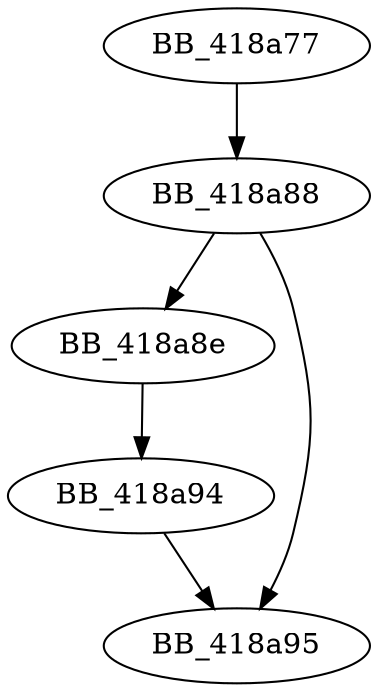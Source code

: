 DiGraph sub_418A77{
BB_418a77->BB_418a88
BB_418a88->BB_418a8e
BB_418a88->BB_418a95
BB_418a8e->BB_418a94
BB_418a94->BB_418a95
}
